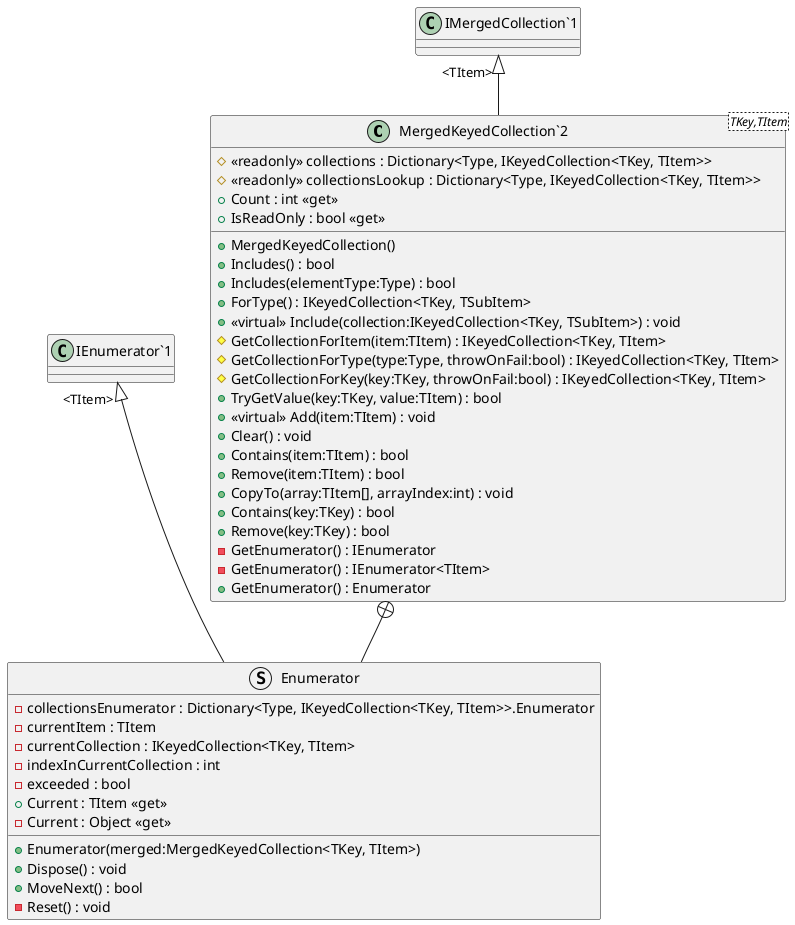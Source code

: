 @startuml
class "MergedKeyedCollection`2"<TKey,TItem> {
    + MergedKeyedCollection()
    # <<readonly>> collections : Dictionary<Type, IKeyedCollection<TKey, TItem>>
    # <<readonly>> collectionsLookup : Dictionary<Type, IKeyedCollection<TKey, TItem>>
    + Count : int <<get>>
    + IsReadOnly : bool <<get>>
    + Includes() : bool
    + Includes(elementType:Type) : bool
    + ForType() : IKeyedCollection<TKey, TSubItem>
    + <<virtual>> Include(collection:IKeyedCollection<TKey, TSubItem>) : void
    # GetCollectionForItem(item:TItem) : IKeyedCollection<TKey, TItem>
    # GetCollectionForType(type:Type, throwOnFail:bool) : IKeyedCollection<TKey, TItem>
    # GetCollectionForKey(key:TKey, throwOnFail:bool) : IKeyedCollection<TKey, TItem>
    + TryGetValue(key:TKey, value:TItem) : bool
    + <<virtual>> Add(item:TItem) : void
    + Clear() : void
    + Contains(item:TItem) : bool
    + Remove(item:TItem) : bool
    + CopyTo(array:TItem[], arrayIndex:int) : void
    + Contains(key:TKey) : bool
    + Remove(key:TKey) : bool
    - GetEnumerator() : IEnumerator
    - GetEnumerator() : IEnumerator<TItem>
    + GetEnumerator() : Enumerator
}
struct Enumerator {
    - collectionsEnumerator : Dictionary<Type, IKeyedCollection<TKey, TItem>>.Enumerator
    - currentItem : TItem
    - currentCollection : IKeyedCollection<TKey, TItem>
    - indexInCurrentCollection : int
    - exceeded : bool
    + Enumerator(merged:MergedKeyedCollection<TKey, TItem>)
    + Dispose() : void
    + MoveNext() : bool
    + Current : TItem <<get>>
    - Current : Object <<get>>
    - Reset() : void
}
"IMergedCollection`1" "<TItem>" <|-- "MergedKeyedCollection`2"
"MergedKeyedCollection`2" +-- Enumerator
"IEnumerator`1" "<TItem>" <|-- Enumerator
@enduml
